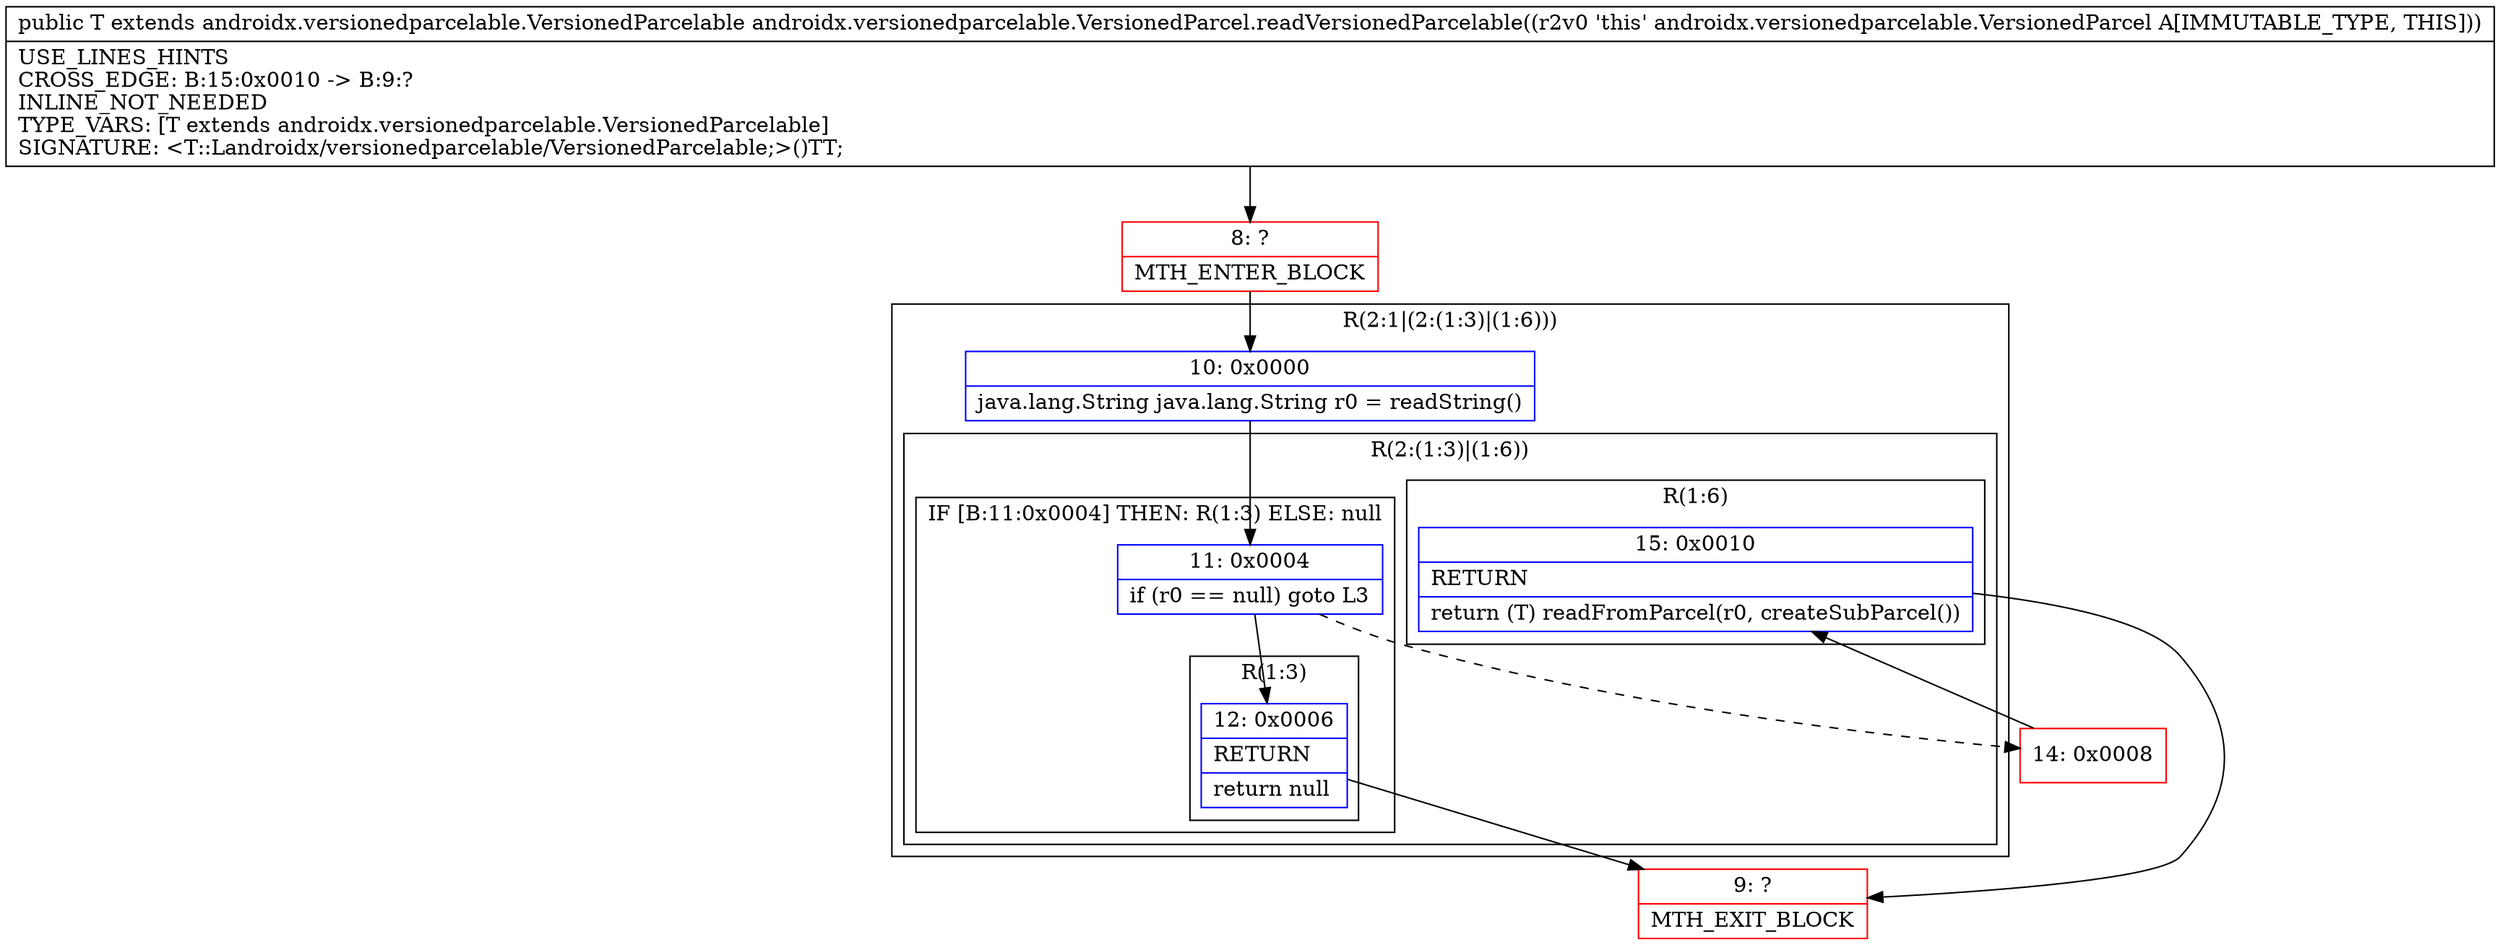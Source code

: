 digraph "CFG forandroidx.versionedparcelable.VersionedParcel.readVersionedParcelable()Landroidx\/versionedparcelable\/VersionedParcelable;" {
subgraph cluster_Region_1238501751 {
label = "R(2:1|(2:(1:3)|(1:6)))";
node [shape=record,color=blue];
Node_10 [shape=record,label="{10\:\ 0x0000|java.lang.String java.lang.String r0 = readString()\l}"];
subgraph cluster_Region_1880975765 {
label = "R(2:(1:3)|(1:6))";
node [shape=record,color=blue];
subgraph cluster_IfRegion_473342032 {
label = "IF [B:11:0x0004] THEN: R(1:3) ELSE: null";
node [shape=record,color=blue];
Node_11 [shape=record,label="{11\:\ 0x0004|if (r0 == null) goto L3\l}"];
subgraph cluster_Region_1960332891 {
label = "R(1:3)";
node [shape=record,color=blue];
Node_12 [shape=record,label="{12\:\ 0x0006|RETURN\l|return null\l}"];
}
}
subgraph cluster_Region_1564937566 {
label = "R(1:6)";
node [shape=record,color=blue];
Node_15 [shape=record,label="{15\:\ 0x0010|RETURN\l|return (T) readFromParcel(r0, createSubParcel())\l}"];
}
}
}
Node_8 [shape=record,color=red,label="{8\:\ ?|MTH_ENTER_BLOCK\l}"];
Node_9 [shape=record,color=red,label="{9\:\ ?|MTH_EXIT_BLOCK\l}"];
Node_14 [shape=record,color=red,label="{14\:\ 0x0008}"];
MethodNode[shape=record,label="{public T extends androidx.versionedparcelable.VersionedParcelable androidx.versionedparcelable.VersionedParcel.readVersionedParcelable((r2v0 'this' androidx.versionedparcelable.VersionedParcel A[IMMUTABLE_TYPE, THIS]))  | USE_LINES_HINTS\lCROSS_EDGE: B:15:0x0010 \-\> B:9:?\lINLINE_NOT_NEEDED\lTYPE_VARS: [T extends androidx.versionedparcelable.VersionedParcelable]\lSIGNATURE: \<T::Landroidx\/versionedparcelable\/VersionedParcelable;\>()TT;\l}"];
MethodNode -> Node_8;Node_10 -> Node_11;
Node_11 -> Node_12;
Node_11 -> Node_14[style=dashed];
Node_12 -> Node_9;
Node_15 -> Node_9;
Node_8 -> Node_10;
Node_14 -> Node_15;
}

